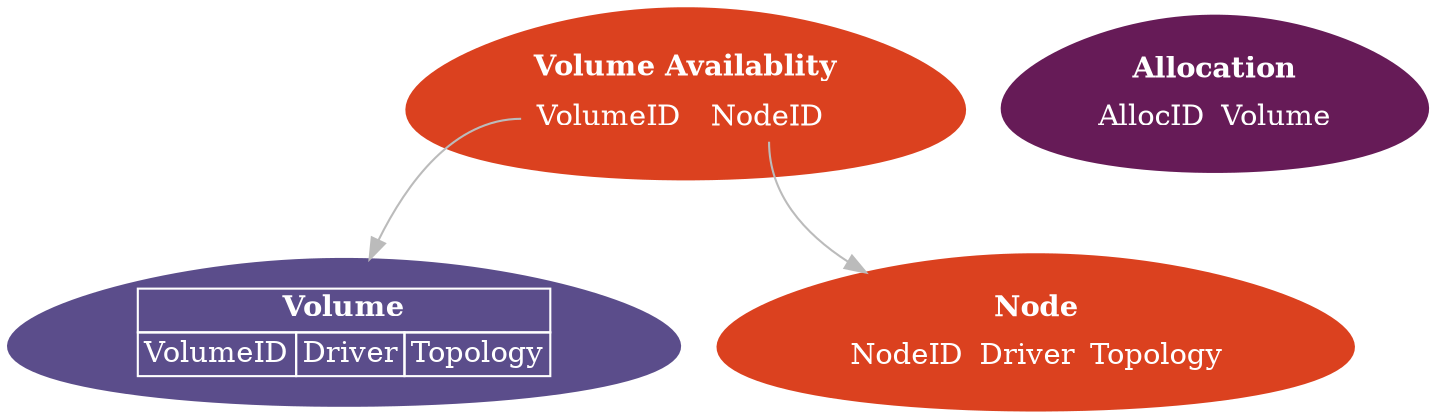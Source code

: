 digraph {
        // bgcolor="black"
        edge[color="#bbbbbb"]

        // blue
        node[style="filled" color="#5B4D8B" shape="egg" fontcolor="white"]
        vol[label=<<table border="0" cellborder="1" cellspacing="0" color="white">
            <tr><td colspan="3"><b>Volume</b></td></tr>
	    <tr>
            <td port="id">VolumeID</td>
            <td port="dr">Driver</td>
            <td port="tp">Topology</td>
            </tr>
	    </table>>]

        // orange
        node[color="#DB411F"]
        volon[label=<<table>
              <tr><td colspan="3"><b>Volume Availablity</b></td></tr>
	      <tr>
              <td port="vid">VolumeID</td>
              <td port="nid">NodeID</td>
              </tr>
	      </table>>]
        volon:vid -> vol
        volon:nid -> nnode

        // purple
        node[color="#661B57"]
        alloc[label=<<table border="0" cellborder="1" cellspacing="1">
              <tr><td colspan="2"><b>Allocation</b></td></tr>
              <tr>
              <td port="id">AllocID</td>
              <td port="vol">Volume</td>
              </tr>
              </table>>]

        // red
        node[color="#AD2946"]
        nnode[label=<<table border="0" cellborder="1" cellspacing="1">
              <tr><td colspan="3"><b>Node</b></td></tr>
              <tr>
              <td port="id">NodeID</td>
              <td port="dr">Driver</td>
              <td port="tp">Topology</td>
              </tr>
              </table>>]

        // vol:dr -> nnode:dr
        // vol:tp -> nnode:tp

        // alloc:vol -> vol:id
        // nnode:dr -> vol:dr


        // yellow
        // node[color="#E78F28" shape="square"]
}
